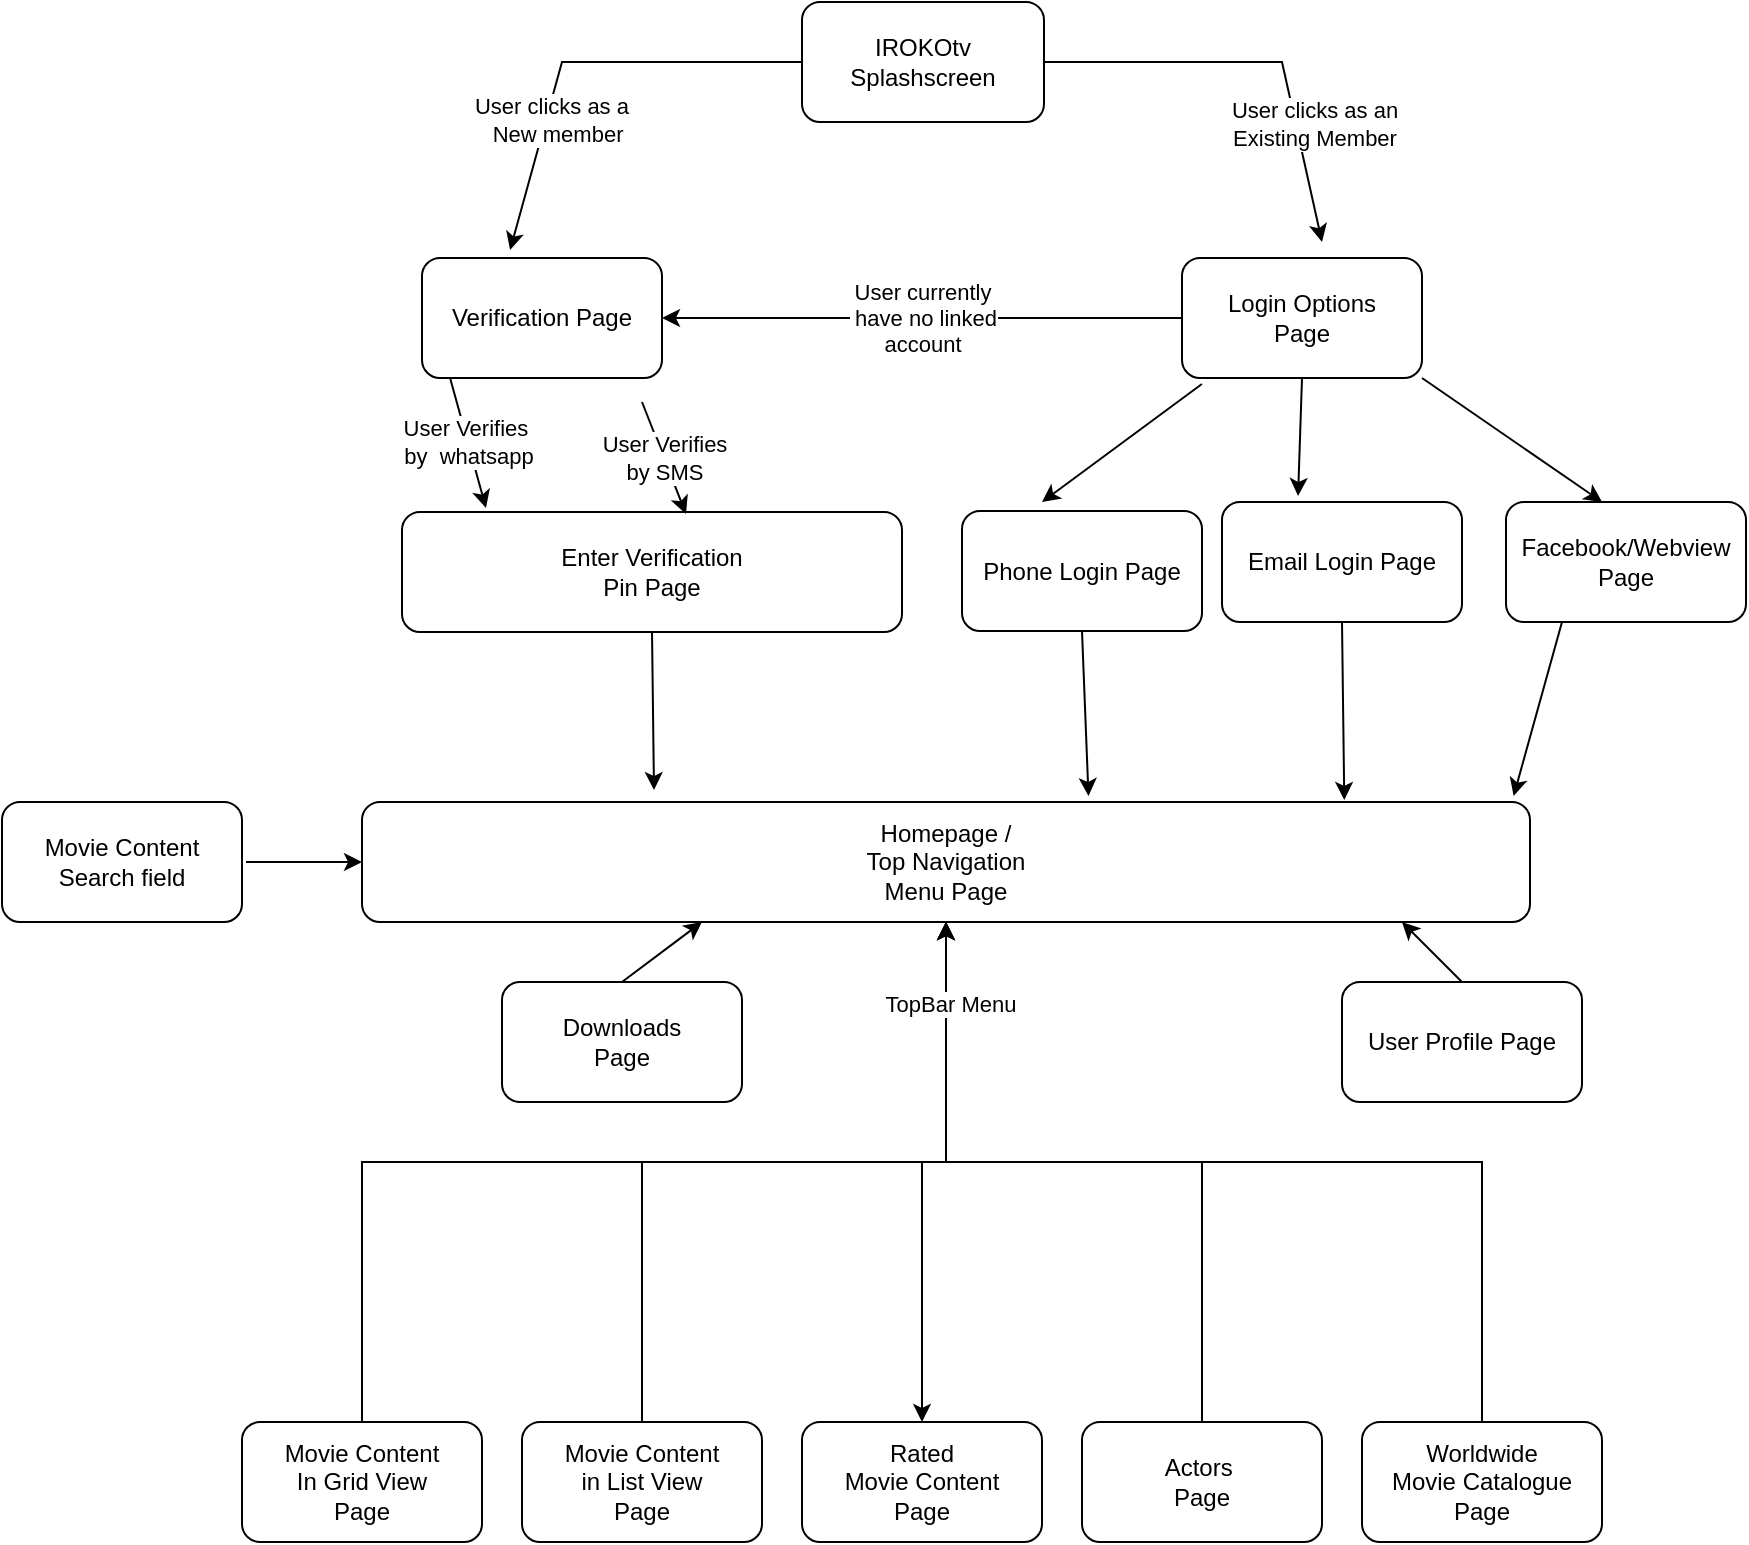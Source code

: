 <mxfile version="21.1.5" type="github">
  <diagram name="Page-1" id="uOVy3wJpzC3XcZ-4sTor">
    <mxGraphModel dx="880" dy="1645" grid="1" gridSize="10" guides="1" tooltips="1" connect="1" arrows="1" fold="1" page="1" pageScale="1" pageWidth="827" pageHeight="1169" math="0" shadow="0">
      <root>
        <mxCell id="0" />
        <mxCell id="1" parent="0" />
        <mxCell id="18" value="User Clicks Login Button" style="curved=1;startArrow=none;;exitX=0.992;exitY=0.233;entryX=1.013;entryY=0.704;" parent="1" source="5" edge="1">
          <mxGeometry relative="1" as="geometry">
            <Array as="points">
              <mxPoint x="841" y="244" />
            </Array>
            <mxPoint x="683" y="173.758" as="targetPoint" />
          </mxGeometry>
        </mxCell>
        <mxCell id="22" value="User Clicks Menu" style="curved=1;startArrow=none;;exitX=0.991;exitY=0.687;entryX=0.25;entryY=0;" parent="1" target="10" edge="1">
          <mxGeometry relative="1" as="geometry">
            <Array as="points">
              <mxPoint x="926" y="450" />
            </Array>
            <mxPoint x="610" y="404.483" as="sourcePoint" />
          </mxGeometry>
        </mxCell>
        <mxCell id="26" value="User Clicks Back" style="curved=1;startArrow=none;;exitX=0.988;exitY=0.091;entryX=0.991;entryY=0.635;" parent="1" source="10" edge="1">
          <mxGeometry relative="1" as="geometry">
            <Array as="points">
              <mxPoint x="1065" y="450" />
            </Array>
            <mxPoint x="610" y="402.685" as="targetPoint" />
          </mxGeometry>
        </mxCell>
        <mxCell id="NvMITWCKCepbra7Trw4n-26" value="IROKOtv Splashscreen" style="rounded=1;whiteSpace=wrap;html=1;" parent="1" vertex="1">
          <mxGeometry x="688" y="-190" width="121" height="60" as="geometry" />
        </mxCell>
        <mxCell id="Nohr3HzjhEe3dLsMJmQ7-26" value="Verification Page" style="rounded=1;whiteSpace=wrap;html=1;" parent="1" vertex="1">
          <mxGeometry x="498" y="-62" width="120" height="60" as="geometry" />
        </mxCell>
        <mxCell id="Nohr3HzjhEe3dLsMJmQ7-27" value="Login Options&lt;br&gt;Page" style="rounded=1;whiteSpace=wrap;html=1;" parent="1" vertex="1">
          <mxGeometry x="878" y="-62" width="120" height="60" as="geometry" />
        </mxCell>
        <mxCell id="Nohr3HzjhEe3dLsMJmQ7-28" value="User clicks as an &lt;br&gt;Existing Member" style="endArrow=classic;html=1;rounded=0;exitX=1;exitY=0.5;exitDx=0;exitDy=0;" parent="1" source="NvMITWCKCepbra7Trw4n-26" edge="1">
          <mxGeometry x="0.451" y="9" width="50" height="50" relative="1" as="geometry">
            <mxPoint x="708" y="-120" as="sourcePoint" />
            <mxPoint x="948" y="-70" as="targetPoint" />
            <Array as="points">
              <mxPoint x="928" y="-160" />
            </Array>
            <mxPoint as="offset" />
          </mxGeometry>
        </mxCell>
        <mxCell id="Nohr3HzjhEe3dLsMJmQ7-29" value="User clicks as a&amp;nbsp;&lt;br&gt;&amp;nbsp;New member" style="endArrow=classic;html=1;rounded=0;exitX=0;exitY=0.5;exitDx=0;exitDy=0;entryX=0.367;entryY=-0.067;entryDx=0;entryDy=0;entryPerimeter=0;" parent="1" source="NvMITWCKCepbra7Trw4n-26" target="Nohr3HzjhEe3dLsMJmQ7-26" edge="1">
          <mxGeometry x="0.368" y="4" width="50" height="50" relative="1" as="geometry">
            <mxPoint x="888" y="-150" as="sourcePoint" />
            <mxPoint x="968" y="-60" as="targetPoint" />
            <Array as="points">
              <mxPoint x="568" y="-160" />
            </Array>
            <mxPoint as="offset" />
          </mxGeometry>
        </mxCell>
        <mxCell id="Nohr3HzjhEe3dLsMJmQ7-31" value="User currently&lt;br&gt;&amp;nbsp;have no linked &lt;br&gt;account" style="endArrow=classic;html=1;rounded=0;exitX=0;exitY=0.5;exitDx=0;exitDy=0;entryX=1;entryY=0.5;entryDx=0;entryDy=0;" parent="1" source="Nohr3HzjhEe3dLsMJmQ7-27" target="Nohr3HzjhEe3dLsMJmQ7-26" edge="1">
          <mxGeometry width="50" height="50" relative="1" as="geometry">
            <mxPoint x="708" y="-130" as="sourcePoint" />
            <mxPoint x="758" y="-180" as="targetPoint" />
          </mxGeometry>
        </mxCell>
        <mxCell id="Nohr3HzjhEe3dLsMJmQ7-32" value="Phone Login Page" style="rounded=1;whiteSpace=wrap;html=1;" parent="1" vertex="1">
          <mxGeometry x="768" y="64.5" width="120" height="60" as="geometry" />
        </mxCell>
        <mxCell id="Nohr3HzjhEe3dLsMJmQ7-33" value="Email Login Page" style="rounded=1;whiteSpace=wrap;html=1;" parent="1" vertex="1">
          <mxGeometry x="898" y="60" width="120" height="60" as="geometry" />
        </mxCell>
        <mxCell id="Nohr3HzjhEe3dLsMJmQ7-34" value="Facebook/Webview Page" style="rounded=1;whiteSpace=wrap;html=1;" parent="1" vertex="1">
          <mxGeometry x="1040" y="60" width="120" height="60" as="geometry" />
        </mxCell>
        <mxCell id="Nohr3HzjhEe3dLsMJmQ7-35" value="" style="endArrow=classic;html=1;rounded=0;exitX=0.083;exitY=1.05;exitDx=0;exitDy=0;exitPerimeter=0;" parent="1" source="Nohr3HzjhEe3dLsMJmQ7-27" edge="1">
          <mxGeometry width="50" height="50" relative="1" as="geometry">
            <mxPoint x="708" y="50" as="sourcePoint" />
            <mxPoint x="808" y="60" as="targetPoint" />
          </mxGeometry>
        </mxCell>
        <mxCell id="Nohr3HzjhEe3dLsMJmQ7-36" value="" style="endArrow=classic;html=1;rounded=0;exitX=0.083;exitY=1.05;exitDx=0;exitDy=0;exitPerimeter=0;entryX=0.317;entryY=-0.05;entryDx=0;entryDy=0;entryPerimeter=0;" parent="1" target="Nohr3HzjhEe3dLsMJmQ7-33" edge="1">
          <mxGeometry width="50" height="50" relative="1" as="geometry">
            <mxPoint x="938" y="-2" as="sourcePoint" />
            <mxPoint x="858" y="57" as="targetPoint" />
          </mxGeometry>
        </mxCell>
        <mxCell id="Nohr3HzjhEe3dLsMJmQ7-37" value="" style="endArrow=classic;html=1;rounded=0;exitX=1;exitY=1;exitDx=0;exitDy=0;entryX=0.417;entryY=0;entryDx=0;entryDy=0;entryPerimeter=0;" parent="1" source="Nohr3HzjhEe3dLsMJmQ7-27" edge="1">
          <mxGeometry width="50" height="50" relative="1" as="geometry">
            <mxPoint x="908" y="21" as="sourcePoint" />
            <mxPoint x="1088.04" y="60" as="targetPoint" />
          </mxGeometry>
        </mxCell>
        <mxCell id="Nohr3HzjhEe3dLsMJmQ7-39" value="Enter Verification &lt;br&gt;Pin Page" style="rounded=1;whiteSpace=wrap;html=1;" parent="1" vertex="1">
          <mxGeometry x="488" y="65" width="250" height="60" as="geometry" />
        </mxCell>
        <mxCell id="Nohr3HzjhEe3dLsMJmQ7-40" value="User Verifies&amp;nbsp;&lt;br&gt;by&amp;nbsp; whatsapp" style="endArrow=classic;html=1;rounded=0;entryX=0.168;entryY=-0.033;entryDx=0;entryDy=0;entryPerimeter=0;exitX=0.117;exitY=1;exitDx=0;exitDy=0;exitPerimeter=0;" parent="1" source="Nohr3HzjhEe3dLsMJmQ7-26" target="Nohr3HzjhEe3dLsMJmQ7-39" edge="1">
          <mxGeometry width="50" height="50" relative="1" as="geometry">
            <mxPoint x="708" y="40" as="sourcePoint" />
            <mxPoint x="465" y="66.98" as="targetPoint" />
          </mxGeometry>
        </mxCell>
        <mxCell id="Nohr3HzjhEe3dLsMJmQ7-41" value="User Verifies&lt;br&gt;by SMS" style="endArrow=classic;html=1;rounded=0;entryX=0.568;entryY=0.017;entryDx=0;entryDy=0;entryPerimeter=0;" parent="1" target="Nohr3HzjhEe3dLsMJmQ7-39" edge="1">
          <mxGeometry width="50" height="50" relative="1" as="geometry">
            <mxPoint x="608" y="10" as="sourcePoint" />
            <mxPoint x="475" y="77" as="targetPoint" />
          </mxGeometry>
        </mxCell>
        <mxCell id="Nohr3HzjhEe3dLsMJmQ7-60" value="" style="edgeStyle=orthogonalEdgeStyle;rounded=0;orthogonalLoop=1;jettySize=auto;html=1;" parent="1" source="Nohr3HzjhEe3dLsMJmQ7-43" target="Nohr3HzjhEe3dLsMJmQ7-55" edge="1">
          <mxGeometry relative="1" as="geometry">
            <Array as="points">
              <mxPoint x="760" y="390" />
              <mxPoint x="748" y="390" />
            </Array>
          </mxGeometry>
        </mxCell>
        <mxCell id="Nohr3HzjhEe3dLsMJmQ7-43" value="Homepage /&lt;br&gt;Top Navigation &lt;br&gt;Menu Page" style="rounded=1;whiteSpace=wrap;html=1;" parent="1" vertex="1">
          <mxGeometry x="468" y="210" width="584" height="60" as="geometry" />
        </mxCell>
        <mxCell id="Nohr3HzjhEe3dLsMJmQ7-45" value="" style="endArrow=classic;html=1;rounded=0;exitX=0.5;exitY=1;exitDx=0;exitDy=0;entryX=0.25;entryY=-0.1;entryDx=0;entryDy=0;entryPerimeter=0;" parent="1" source="Nohr3HzjhEe3dLsMJmQ7-39" target="Nohr3HzjhEe3dLsMJmQ7-43" edge="1">
          <mxGeometry width="50" height="50" relative="1" as="geometry">
            <mxPoint x="708" y="110" as="sourcePoint" />
            <mxPoint x="718" y="200" as="targetPoint" />
          </mxGeometry>
        </mxCell>
        <mxCell id="Nohr3HzjhEe3dLsMJmQ7-46" value="" style="endArrow=classic;html=1;rounded=0;entryX=0.986;entryY=-0.05;entryDx=0;entryDy=0;entryPerimeter=0;" parent="1" target="Nohr3HzjhEe3dLsMJmQ7-43" edge="1">
          <mxGeometry width="50" height="50" relative="1" as="geometry">
            <mxPoint x="1068" y="120" as="sourcePoint" />
            <mxPoint x="1112" y="193" as="targetPoint" />
          </mxGeometry>
        </mxCell>
        <mxCell id="Nohr3HzjhEe3dLsMJmQ7-47" value="" style="endArrow=classic;html=1;rounded=0;exitX=0.5;exitY=1;exitDx=0;exitDy=0;entryX=0.841;entryY=-0.017;entryDx=0;entryDy=0;entryPerimeter=0;" parent="1" source="Nohr3HzjhEe3dLsMJmQ7-33" target="Nohr3HzjhEe3dLsMJmQ7-43" edge="1">
          <mxGeometry width="50" height="50" relative="1" as="geometry">
            <mxPoint x="956" y="125" as="sourcePoint" />
            <mxPoint x="980" y="198" as="targetPoint" />
          </mxGeometry>
        </mxCell>
        <mxCell id="Nohr3HzjhEe3dLsMJmQ7-48" value="" style="endArrow=classic;html=1;rounded=0;exitX=0.5;exitY=1;exitDx=0;exitDy=0;entryX=0.622;entryY=-0.05;entryDx=0;entryDy=0;entryPerimeter=0;" parent="1" source="Nohr3HzjhEe3dLsMJmQ7-32" target="Nohr3HzjhEe3dLsMJmQ7-43" edge="1">
          <mxGeometry width="50" height="50" relative="1" as="geometry">
            <mxPoint x="828" y="130" as="sourcePoint" />
            <mxPoint x="852" y="203" as="targetPoint" />
          </mxGeometry>
        </mxCell>
        <mxCell id="Nohr3HzjhEe3dLsMJmQ7-61" value="" style="edgeStyle=orthogonalEdgeStyle;rounded=0;orthogonalLoop=1;jettySize=auto;html=1;" parent="1" source="Nohr3HzjhEe3dLsMJmQ7-54" target="Nohr3HzjhEe3dLsMJmQ7-43" edge="1">
          <mxGeometry relative="1" as="geometry">
            <Array as="points">
              <mxPoint x="888" y="390" />
              <mxPoint x="760" y="390" />
            </Array>
          </mxGeometry>
        </mxCell>
        <mxCell id="Nohr3HzjhEe3dLsMJmQ7-54" value="Actors&amp;nbsp;&lt;br&gt;Page" style="rounded=1;whiteSpace=wrap;html=1;" parent="1" vertex="1">
          <mxGeometry x="828" y="520" width="120" height="60" as="geometry" />
        </mxCell>
        <mxCell id="Nohr3HzjhEe3dLsMJmQ7-55" value="Rated &lt;br&gt;Movie Content&lt;br&gt;Page" style="rounded=1;whiteSpace=wrap;html=1;" parent="1" vertex="1">
          <mxGeometry x="688" y="520" width="120" height="60" as="geometry" />
        </mxCell>
        <mxCell id="Nohr3HzjhEe3dLsMJmQ7-64" value="" style="edgeStyle=orthogonalEdgeStyle;rounded=0;orthogonalLoop=1;jettySize=auto;html=1;" parent="1" source="Nohr3HzjhEe3dLsMJmQ7-56" target="Nohr3HzjhEe3dLsMJmQ7-43" edge="1">
          <mxGeometry relative="1" as="geometry">
            <Array as="points">
              <mxPoint x="608" y="390" />
              <mxPoint x="760" y="390" />
            </Array>
          </mxGeometry>
        </mxCell>
        <mxCell id="Nohr3HzjhEe3dLsMJmQ7-56" value="Movie Content &lt;br&gt;in List View&lt;br&gt;Page" style="rounded=1;whiteSpace=wrap;html=1;" parent="1" vertex="1">
          <mxGeometry x="548" y="520" width="120" height="60" as="geometry" />
        </mxCell>
        <mxCell id="Nohr3HzjhEe3dLsMJmQ7-63" value="" style="edgeStyle=orthogonalEdgeStyle;rounded=0;orthogonalLoop=1;jettySize=auto;html=1;" parent="1" source="Nohr3HzjhEe3dLsMJmQ7-57" target="Nohr3HzjhEe3dLsMJmQ7-43" edge="1">
          <mxGeometry relative="1" as="geometry">
            <Array as="points">
              <mxPoint x="468" y="390" />
              <mxPoint x="760" y="390" />
            </Array>
          </mxGeometry>
        </mxCell>
        <mxCell id="Nohr3HzjhEe3dLsMJmQ7-57" value="Movie Content &lt;br&gt;In Grid View &lt;br&gt;Page" style="rounded=1;whiteSpace=wrap;html=1;" parent="1" vertex="1">
          <mxGeometry x="408" y="520" width="120" height="60" as="geometry" />
        </mxCell>
        <mxCell id="Nohr3HzjhEe3dLsMJmQ7-58" value="Downloads &lt;br&gt;Page" style="rounded=1;whiteSpace=wrap;html=1;" parent="1" vertex="1">
          <mxGeometry x="538" y="300" width="120" height="60" as="geometry" />
        </mxCell>
        <mxCell id="Nohr3HzjhEe3dLsMJmQ7-62" value="" style="edgeStyle=orthogonalEdgeStyle;rounded=0;orthogonalLoop=1;jettySize=auto;html=1;" parent="1" source="Nohr3HzjhEe3dLsMJmQ7-59" target="Nohr3HzjhEe3dLsMJmQ7-43" edge="1">
          <mxGeometry relative="1" as="geometry">
            <Array as="points">
              <mxPoint x="1028" y="390" />
              <mxPoint x="760" y="390" />
            </Array>
          </mxGeometry>
        </mxCell>
        <mxCell id="Nohr3HzjhEe3dLsMJmQ7-66" value="TopBar Menu" style="edgeLabel;html=1;align=center;verticalAlign=middle;resizable=0;points=[];" parent="Nohr3HzjhEe3dLsMJmQ7-62" vertex="1" connectable="0">
          <mxGeometry x="0.842" y="-2" relative="1" as="geometry">
            <mxPoint as="offset" />
          </mxGeometry>
        </mxCell>
        <mxCell id="Nohr3HzjhEe3dLsMJmQ7-59" value="Worldwide&lt;br&gt;Movie Catalogue &lt;br&gt;Page" style="rounded=1;whiteSpace=wrap;html=1;" parent="1" vertex="1">
          <mxGeometry x="968" y="520" width="120" height="60" as="geometry" />
        </mxCell>
        <mxCell id="Nohr3HzjhEe3dLsMJmQ7-67" value="User Profile Page" style="rounded=1;whiteSpace=wrap;html=1;" parent="1" vertex="1">
          <mxGeometry x="958" y="300" width="120" height="60" as="geometry" />
        </mxCell>
        <mxCell id="Nohr3HzjhEe3dLsMJmQ7-71" value="" style="endArrow=classic;html=1;rounded=0;exitX=0.5;exitY=0;exitDx=0;exitDy=0;" parent="1" source="Nohr3HzjhEe3dLsMJmQ7-67" edge="1">
          <mxGeometry width="50" height="50" relative="1" as="geometry">
            <mxPoint x="938" y="320" as="sourcePoint" />
            <mxPoint x="988" y="270" as="targetPoint" />
          </mxGeometry>
        </mxCell>
        <mxCell id="Nohr3HzjhEe3dLsMJmQ7-72" value="" style="endArrow=classic;html=1;rounded=0;" parent="1" edge="1">
          <mxGeometry width="50" height="50" relative="1" as="geometry">
            <mxPoint x="598" y="300" as="sourcePoint" />
            <mxPoint x="638" y="270" as="targetPoint" />
          </mxGeometry>
        </mxCell>
        <mxCell id="_oA6Y43qMpKTJB-zlzWA-26" value="" style="endArrow=classic;html=1;rounded=0;entryX=0;entryY=0.5;entryDx=0;entryDy=0;" edge="1" parent="1" target="Nohr3HzjhEe3dLsMJmQ7-43">
          <mxGeometry width="50" height="50" relative="1" as="geometry">
            <mxPoint x="410" y="240" as="sourcePoint" />
            <mxPoint x="420" y="290" as="targetPoint" />
          </mxGeometry>
        </mxCell>
        <mxCell id="_oA6Y43qMpKTJB-zlzWA-27" value="Movie Content&lt;br&gt;Search field" style="rounded=1;whiteSpace=wrap;html=1;" vertex="1" parent="1">
          <mxGeometry x="288" y="210" width="120" height="60" as="geometry" />
        </mxCell>
      </root>
    </mxGraphModel>
  </diagram>
</mxfile>
